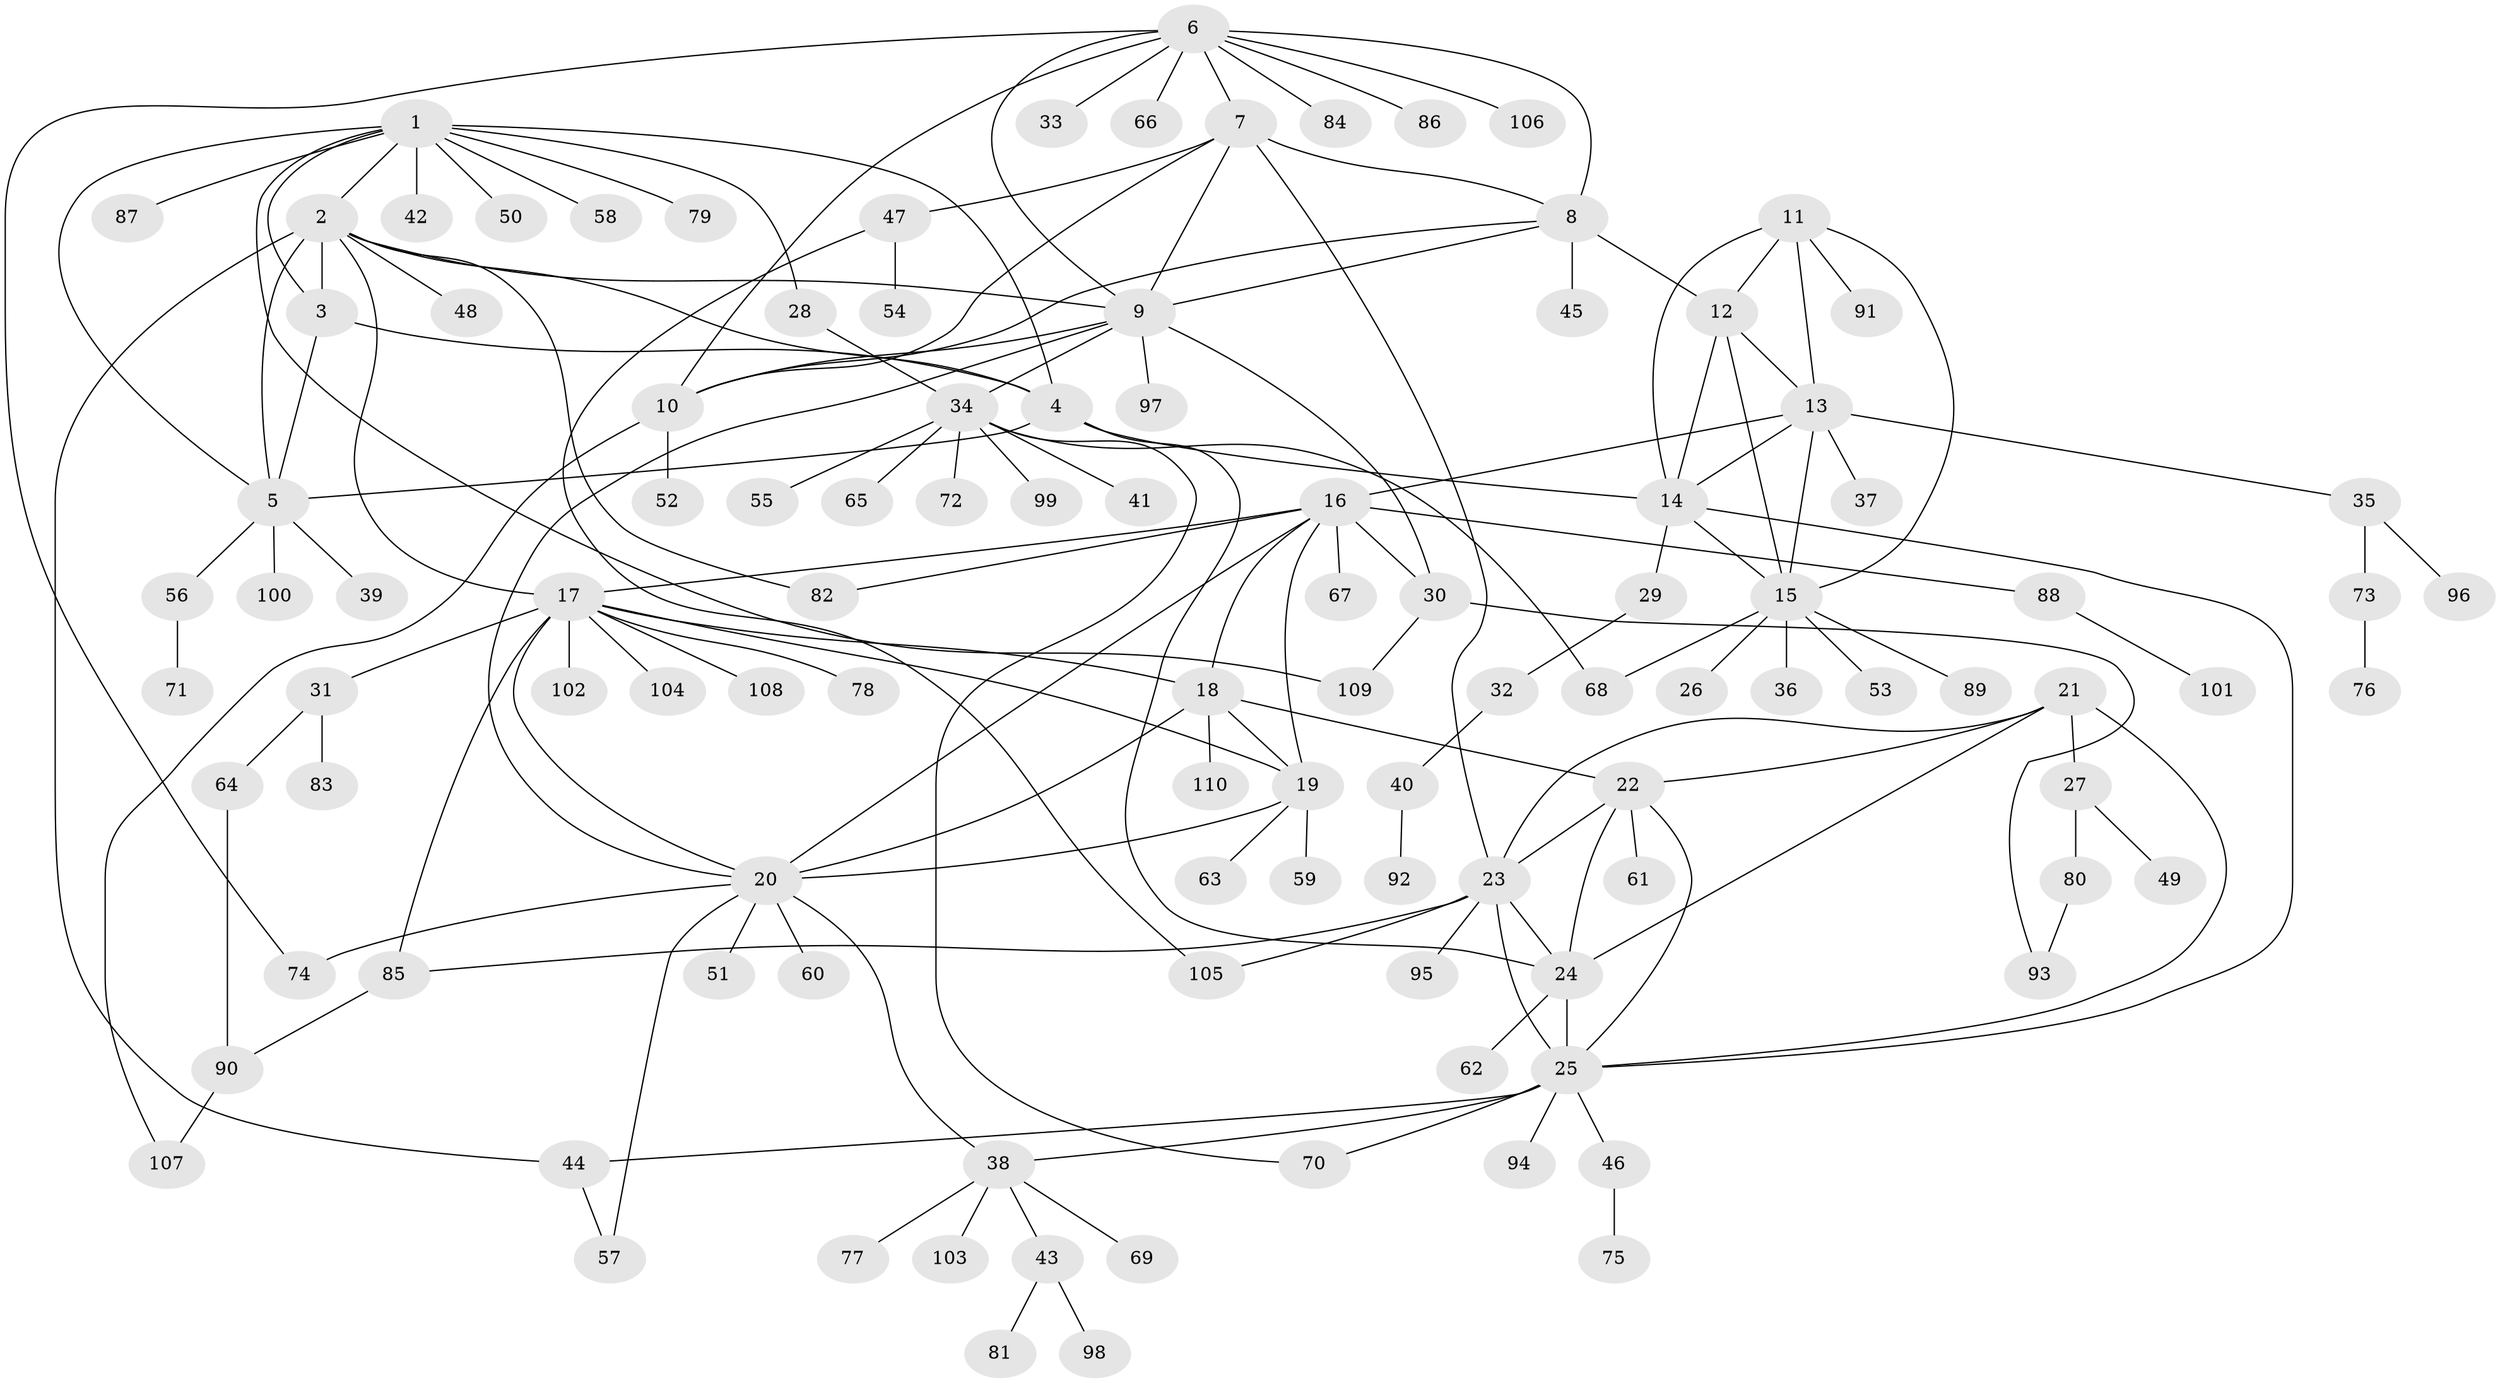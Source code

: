 // coarse degree distribution, {3: 0.045454545454545456, 5: 0.09090909090909091, 1: 0.75, 4: 0.022727272727272728, 19: 0.022727272727272728, 7: 0.022727272727272728, 2: 0.022727272727272728, 13: 0.022727272727272728}
// Generated by graph-tools (version 1.1) at 2025/57/03/04/25 21:57:59]
// undirected, 110 vertices, 160 edges
graph export_dot {
graph [start="1"]
  node [color=gray90,style=filled];
  1;
  2;
  3;
  4;
  5;
  6;
  7;
  8;
  9;
  10;
  11;
  12;
  13;
  14;
  15;
  16;
  17;
  18;
  19;
  20;
  21;
  22;
  23;
  24;
  25;
  26;
  27;
  28;
  29;
  30;
  31;
  32;
  33;
  34;
  35;
  36;
  37;
  38;
  39;
  40;
  41;
  42;
  43;
  44;
  45;
  46;
  47;
  48;
  49;
  50;
  51;
  52;
  53;
  54;
  55;
  56;
  57;
  58;
  59;
  60;
  61;
  62;
  63;
  64;
  65;
  66;
  67;
  68;
  69;
  70;
  71;
  72;
  73;
  74;
  75;
  76;
  77;
  78;
  79;
  80;
  81;
  82;
  83;
  84;
  85;
  86;
  87;
  88;
  89;
  90;
  91;
  92;
  93;
  94;
  95;
  96;
  97;
  98;
  99;
  100;
  101;
  102;
  103;
  104;
  105;
  106;
  107;
  108;
  109;
  110;
  1 -- 2;
  1 -- 3;
  1 -- 4;
  1 -- 5;
  1 -- 28;
  1 -- 42;
  1 -- 50;
  1 -- 58;
  1 -- 79;
  1 -- 87;
  1 -- 109;
  2 -- 3;
  2 -- 4;
  2 -- 5;
  2 -- 9;
  2 -- 17;
  2 -- 44;
  2 -- 48;
  2 -- 82;
  3 -- 4;
  3 -- 5;
  4 -- 5;
  4 -- 14;
  4 -- 24;
  5 -- 39;
  5 -- 56;
  5 -- 100;
  6 -- 7;
  6 -- 8;
  6 -- 9;
  6 -- 10;
  6 -- 33;
  6 -- 66;
  6 -- 74;
  6 -- 84;
  6 -- 86;
  6 -- 106;
  7 -- 8;
  7 -- 9;
  7 -- 10;
  7 -- 23;
  7 -- 47;
  8 -- 9;
  8 -- 10;
  8 -- 12;
  8 -- 45;
  9 -- 10;
  9 -- 20;
  9 -- 30;
  9 -- 34;
  9 -- 97;
  10 -- 52;
  10 -- 107;
  11 -- 12;
  11 -- 13;
  11 -- 14;
  11 -- 15;
  11 -- 91;
  12 -- 13;
  12 -- 14;
  12 -- 15;
  13 -- 14;
  13 -- 15;
  13 -- 16;
  13 -- 35;
  13 -- 37;
  14 -- 15;
  14 -- 25;
  14 -- 29;
  15 -- 26;
  15 -- 36;
  15 -- 53;
  15 -- 68;
  15 -- 89;
  16 -- 17;
  16 -- 18;
  16 -- 19;
  16 -- 20;
  16 -- 30;
  16 -- 67;
  16 -- 82;
  16 -- 88;
  17 -- 18;
  17 -- 19;
  17 -- 20;
  17 -- 31;
  17 -- 78;
  17 -- 85;
  17 -- 102;
  17 -- 104;
  17 -- 108;
  18 -- 19;
  18 -- 20;
  18 -- 22;
  18 -- 110;
  19 -- 20;
  19 -- 59;
  19 -- 63;
  20 -- 38;
  20 -- 51;
  20 -- 57;
  20 -- 60;
  20 -- 74;
  21 -- 22;
  21 -- 23;
  21 -- 24;
  21 -- 25;
  21 -- 27;
  22 -- 23;
  22 -- 24;
  22 -- 25;
  22 -- 61;
  23 -- 24;
  23 -- 25;
  23 -- 85;
  23 -- 95;
  23 -- 105;
  24 -- 25;
  24 -- 62;
  25 -- 38;
  25 -- 44;
  25 -- 46;
  25 -- 70;
  25 -- 94;
  27 -- 49;
  27 -- 80;
  28 -- 34;
  29 -- 32;
  30 -- 93;
  30 -- 109;
  31 -- 64;
  31 -- 83;
  32 -- 40;
  34 -- 41;
  34 -- 55;
  34 -- 65;
  34 -- 68;
  34 -- 70;
  34 -- 72;
  34 -- 99;
  35 -- 73;
  35 -- 96;
  38 -- 43;
  38 -- 69;
  38 -- 77;
  38 -- 103;
  40 -- 92;
  43 -- 81;
  43 -- 98;
  44 -- 57;
  46 -- 75;
  47 -- 54;
  47 -- 105;
  56 -- 71;
  64 -- 90;
  73 -- 76;
  80 -- 93;
  85 -- 90;
  88 -- 101;
  90 -- 107;
}
